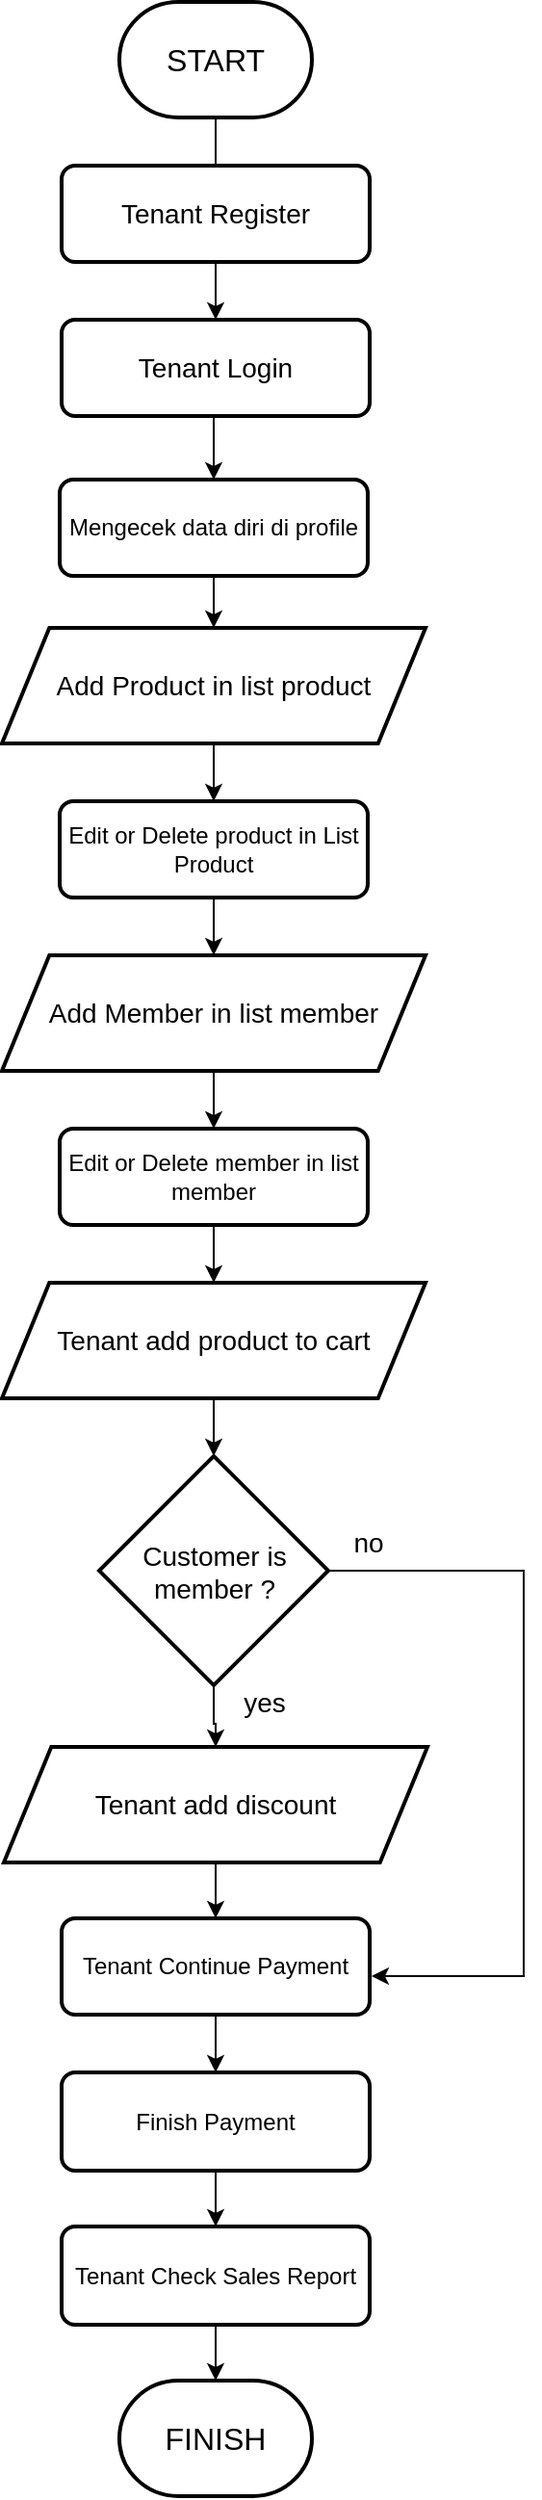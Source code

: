 <mxfile version="20.8.20" type="github">
  <diagram name="Page-1" id="_LKrcDxkkdd0X35gAh0F">
    <mxGraphModel dx="1956" dy="1131" grid="1" gridSize="10" guides="1" tooltips="1" connect="1" arrows="1" fold="1" page="1" pageScale="1" pageWidth="850" pageHeight="1100" math="0" shadow="0">
      <root>
        <mxCell id="0" />
        <mxCell id="1" parent="0" />
        <mxCell id="P6Q-9h-wd84fOYCl-01U-7" value="" style="edgeStyle=orthogonalEdgeStyle;rounded=0;orthogonalLoop=1;jettySize=auto;html=1;fontSize=14;" edge="1" parent="1" source="P6Q-9h-wd84fOYCl-01U-2" target="P6Q-9h-wd84fOYCl-01U-4">
          <mxGeometry relative="1" as="geometry" />
        </mxCell>
        <mxCell id="P6Q-9h-wd84fOYCl-01U-2" value="&lt;font style=&quot;font-size: 16px;&quot;&gt;&lt;font style=&quot;font-size: 16px;&quot;&gt;START&lt;/font&gt;&lt;/font&gt;" style="strokeWidth=2;html=1;shape=mxgraph.flowchart.terminator;whiteSpace=wrap;" vertex="1" parent="1">
          <mxGeometry x="350" y="35" width="100" height="60" as="geometry" />
        </mxCell>
        <mxCell id="P6Q-9h-wd84fOYCl-01U-6" value="" style="edgeStyle=orthogonalEdgeStyle;rounded=0;orthogonalLoop=1;jettySize=auto;html=1;fontSize=14;" edge="1" parent="1" source="P6Q-9h-wd84fOYCl-01U-3" target="P6Q-9h-wd84fOYCl-01U-5">
          <mxGeometry relative="1" as="geometry" />
        </mxCell>
        <mxCell id="P6Q-9h-wd84fOYCl-01U-3" value="&lt;font style=&quot;font-size: 14px;&quot;&gt;&lt;font style=&quot;font-size: 14px;&quot;&gt;Tenant Register&lt;/font&gt;&lt;/font&gt;" style="rounded=1;whiteSpace=wrap;html=1;absoluteArcSize=1;arcSize=14;strokeWidth=2;" vertex="1" parent="1">
          <mxGeometry x="320" y="120" width="160" height="50" as="geometry" />
        </mxCell>
        <mxCell id="P6Q-9h-wd84fOYCl-01U-4" value="&lt;font style=&quot;font-size: 14px;&quot;&gt;&lt;font style=&quot;font-size: 14px;&quot;&gt;Tenant Login&lt;/font&gt;&lt;/font&gt;" style="rounded=1;whiteSpace=wrap;html=1;absoluteArcSize=1;arcSize=14;strokeWidth=2;" vertex="1" parent="1">
          <mxGeometry x="320" y="200" width="160" height="50" as="geometry" />
        </mxCell>
        <mxCell id="P6Q-9h-wd84fOYCl-01U-10" value="" style="edgeStyle=orthogonalEdgeStyle;rounded=0;orthogonalLoop=1;jettySize=auto;html=1;fontSize=14;" edge="1" parent="1" source="P6Q-9h-wd84fOYCl-01U-5" target="P6Q-9h-wd84fOYCl-01U-8">
          <mxGeometry relative="1" as="geometry" />
        </mxCell>
        <mxCell id="P6Q-9h-wd84fOYCl-01U-5" value="Mengecek data diri di profile" style="rounded=1;whiteSpace=wrap;html=1;absoluteArcSize=1;arcSize=14;strokeWidth=2;" vertex="1" parent="1">
          <mxGeometry x="319" y="283" width="160" height="50" as="geometry" />
        </mxCell>
        <mxCell id="P6Q-9h-wd84fOYCl-01U-12" value="" style="edgeStyle=orthogonalEdgeStyle;rounded=0;orthogonalLoop=1;jettySize=auto;html=1;fontSize=14;" edge="1" parent="1" source="P6Q-9h-wd84fOYCl-01U-8" target="P6Q-9h-wd84fOYCl-01U-11">
          <mxGeometry relative="1" as="geometry" />
        </mxCell>
        <mxCell id="P6Q-9h-wd84fOYCl-01U-8" value="Add Product in list product" style="shape=parallelogram;html=1;strokeWidth=2;perimeter=parallelogramPerimeter;whiteSpace=wrap;rounded=1;arcSize=0;size=0.112;fontSize=14;" vertex="1" parent="1">
          <mxGeometry x="289" y="360" width="220" height="60" as="geometry" />
        </mxCell>
        <mxCell id="P6Q-9h-wd84fOYCl-01U-14" value="" style="edgeStyle=orthogonalEdgeStyle;rounded=0;orthogonalLoop=1;jettySize=auto;html=1;fontSize=14;" edge="1" parent="1" source="P6Q-9h-wd84fOYCl-01U-11" target="P6Q-9h-wd84fOYCl-01U-13">
          <mxGeometry relative="1" as="geometry" />
        </mxCell>
        <mxCell id="P6Q-9h-wd84fOYCl-01U-11" value="Edit or Delete product in List Product" style="rounded=1;whiteSpace=wrap;html=1;absoluteArcSize=1;arcSize=14;strokeWidth=2;" vertex="1" parent="1">
          <mxGeometry x="319" y="450" width="160" height="50" as="geometry" />
        </mxCell>
        <mxCell id="P6Q-9h-wd84fOYCl-01U-16" value="" style="edgeStyle=orthogonalEdgeStyle;rounded=0;orthogonalLoop=1;jettySize=auto;html=1;fontSize=14;" edge="1" parent="1" source="P6Q-9h-wd84fOYCl-01U-13" target="P6Q-9h-wd84fOYCl-01U-15">
          <mxGeometry relative="1" as="geometry" />
        </mxCell>
        <mxCell id="P6Q-9h-wd84fOYCl-01U-13" value="Add Member in list member" style="shape=parallelogram;html=1;strokeWidth=2;perimeter=parallelogramPerimeter;whiteSpace=wrap;rounded=1;arcSize=0;size=0.112;fontSize=14;" vertex="1" parent="1">
          <mxGeometry x="289" y="530" width="220" height="60" as="geometry" />
        </mxCell>
        <mxCell id="P6Q-9h-wd84fOYCl-01U-18" value="" style="edgeStyle=orthogonalEdgeStyle;rounded=0;orthogonalLoop=1;jettySize=auto;html=1;fontSize=14;" edge="1" parent="1" source="P6Q-9h-wd84fOYCl-01U-15" target="P6Q-9h-wd84fOYCl-01U-17">
          <mxGeometry relative="1" as="geometry" />
        </mxCell>
        <mxCell id="P6Q-9h-wd84fOYCl-01U-15" value="Edit or Delete member in list member" style="rounded=1;whiteSpace=wrap;html=1;absoluteArcSize=1;arcSize=14;strokeWidth=2;" vertex="1" parent="1">
          <mxGeometry x="319" y="620" width="160" height="50" as="geometry" />
        </mxCell>
        <mxCell id="P6Q-9h-wd84fOYCl-01U-21" value="" style="edgeStyle=orthogonalEdgeStyle;rounded=0;orthogonalLoop=1;jettySize=auto;html=1;fontSize=14;" edge="1" parent="1" source="P6Q-9h-wd84fOYCl-01U-17" target="P6Q-9h-wd84fOYCl-01U-20">
          <mxGeometry relative="1" as="geometry" />
        </mxCell>
        <mxCell id="P6Q-9h-wd84fOYCl-01U-17" value="Tenant add product to cart" style="shape=parallelogram;html=1;strokeWidth=2;perimeter=parallelogramPerimeter;whiteSpace=wrap;rounded=1;arcSize=0;size=0.112;fontSize=14;" vertex="1" parent="1">
          <mxGeometry x="289" y="700" width="220" height="60" as="geometry" />
        </mxCell>
        <mxCell id="P6Q-9h-wd84fOYCl-01U-27" value="" style="edgeStyle=orthogonalEdgeStyle;rounded=0;orthogonalLoop=1;jettySize=auto;html=1;fontSize=14;" edge="1" parent="1" source="P6Q-9h-wd84fOYCl-01U-19" target="P6Q-9h-wd84fOYCl-01U-26">
          <mxGeometry relative="1" as="geometry" />
        </mxCell>
        <mxCell id="P6Q-9h-wd84fOYCl-01U-19" value="Tenant add discount" style="shape=parallelogram;html=1;strokeWidth=2;perimeter=parallelogramPerimeter;whiteSpace=wrap;rounded=1;arcSize=0;size=0.112;fontSize=14;" vertex="1" parent="1">
          <mxGeometry x="290" y="941" width="220" height="60" as="geometry" />
        </mxCell>
        <mxCell id="P6Q-9h-wd84fOYCl-01U-22" value="" style="edgeStyle=orthogonalEdgeStyle;rounded=0;orthogonalLoop=1;jettySize=auto;html=1;fontSize=14;" edge="1" parent="1" source="P6Q-9h-wd84fOYCl-01U-20" target="P6Q-9h-wd84fOYCl-01U-19">
          <mxGeometry relative="1" as="geometry" />
        </mxCell>
        <mxCell id="P6Q-9h-wd84fOYCl-01U-25" style="edgeStyle=orthogonalEdgeStyle;rounded=0;orthogonalLoop=1;jettySize=auto;html=1;fontSize=14;entryX=1.006;entryY=0.6;entryDx=0;entryDy=0;entryPerimeter=0;" edge="1" parent="1" source="P6Q-9h-wd84fOYCl-01U-20" target="P6Q-9h-wd84fOYCl-01U-26">
          <mxGeometry relative="1" as="geometry">
            <mxPoint x="520" y="1060" as="targetPoint" />
            <Array as="points">
              <mxPoint x="560" y="850" />
              <mxPoint x="560" y="1060" />
            </Array>
          </mxGeometry>
        </mxCell>
        <mxCell id="P6Q-9h-wd84fOYCl-01U-20" value="&lt;div&gt;Customer is &lt;br&gt;&lt;/div&gt;&lt;div&gt;member ?&lt;br&gt;&lt;/div&gt;" style="strokeWidth=2;html=1;shape=mxgraph.flowchart.decision;whiteSpace=wrap;fontSize=14;" vertex="1" parent="1">
          <mxGeometry x="339.5" y="790" width="119" height="119" as="geometry" />
        </mxCell>
        <mxCell id="P6Q-9h-wd84fOYCl-01U-23" value="yes" style="text;html=1;align=center;verticalAlign=middle;resizable=0;points=[];autosize=1;strokeColor=none;fillColor=none;fontSize=14;" vertex="1" parent="1">
          <mxGeometry x="400" y="903" width="50" height="30" as="geometry" />
        </mxCell>
        <mxCell id="P6Q-9h-wd84fOYCl-01U-24" value="no" style="text;html=1;align=center;verticalAlign=middle;resizable=0;points=[];autosize=1;strokeColor=none;fillColor=none;fontSize=14;" vertex="1" parent="1">
          <mxGeometry x="458.5" y="820" width="40" height="30" as="geometry" />
        </mxCell>
        <mxCell id="P6Q-9h-wd84fOYCl-01U-30" value="" style="edgeStyle=orthogonalEdgeStyle;rounded=0;orthogonalLoop=1;jettySize=auto;html=1;fontSize=14;" edge="1" parent="1" source="P6Q-9h-wd84fOYCl-01U-26" target="P6Q-9h-wd84fOYCl-01U-28">
          <mxGeometry relative="1" as="geometry" />
        </mxCell>
        <mxCell id="P6Q-9h-wd84fOYCl-01U-26" value="Tenant Continue Payment" style="rounded=1;whiteSpace=wrap;html=1;absoluteArcSize=1;arcSize=14;strokeWidth=2;" vertex="1" parent="1">
          <mxGeometry x="320" y="1030" width="160" height="50" as="geometry" />
        </mxCell>
        <mxCell id="P6Q-9h-wd84fOYCl-01U-32" value="" style="edgeStyle=orthogonalEdgeStyle;rounded=0;orthogonalLoop=1;jettySize=auto;html=1;fontSize=14;" edge="1" parent="1" source="P6Q-9h-wd84fOYCl-01U-28" target="P6Q-9h-wd84fOYCl-01U-31">
          <mxGeometry relative="1" as="geometry" />
        </mxCell>
        <mxCell id="P6Q-9h-wd84fOYCl-01U-28" value="Finish Payment" style="rounded=1;whiteSpace=wrap;html=1;absoluteArcSize=1;arcSize=14;strokeWidth=2;" vertex="1" parent="1">
          <mxGeometry x="320" y="1110" width="160" height="51" as="geometry" />
        </mxCell>
        <mxCell id="P6Q-9h-wd84fOYCl-01U-35" value="" style="edgeStyle=orthogonalEdgeStyle;rounded=0;orthogonalLoop=1;jettySize=auto;html=1;fontSize=16;" edge="1" parent="1" source="P6Q-9h-wd84fOYCl-01U-31" target="P6Q-9h-wd84fOYCl-01U-34">
          <mxGeometry relative="1" as="geometry" />
        </mxCell>
        <mxCell id="P6Q-9h-wd84fOYCl-01U-31" value="Tenant Check Sales Report " style="rounded=1;whiteSpace=wrap;html=1;absoluteArcSize=1;arcSize=14;strokeWidth=2;" vertex="1" parent="1">
          <mxGeometry x="320" y="1190" width="160" height="51" as="geometry" />
        </mxCell>
        <mxCell id="P6Q-9h-wd84fOYCl-01U-34" value="&lt;font style=&quot;font-size: 16px;&quot;&gt;&lt;font style=&quot;font-size: 16px;&quot;&gt;&lt;font style=&quot;font-size: 16px;&quot;&gt;FINISH&lt;/font&gt;&lt;/font&gt;&lt;/font&gt;" style="strokeWidth=2;html=1;shape=mxgraph.flowchart.terminator;whiteSpace=wrap;" vertex="1" parent="1">
          <mxGeometry x="350" y="1270" width="100" height="60" as="geometry" />
        </mxCell>
      </root>
    </mxGraphModel>
  </diagram>
</mxfile>
